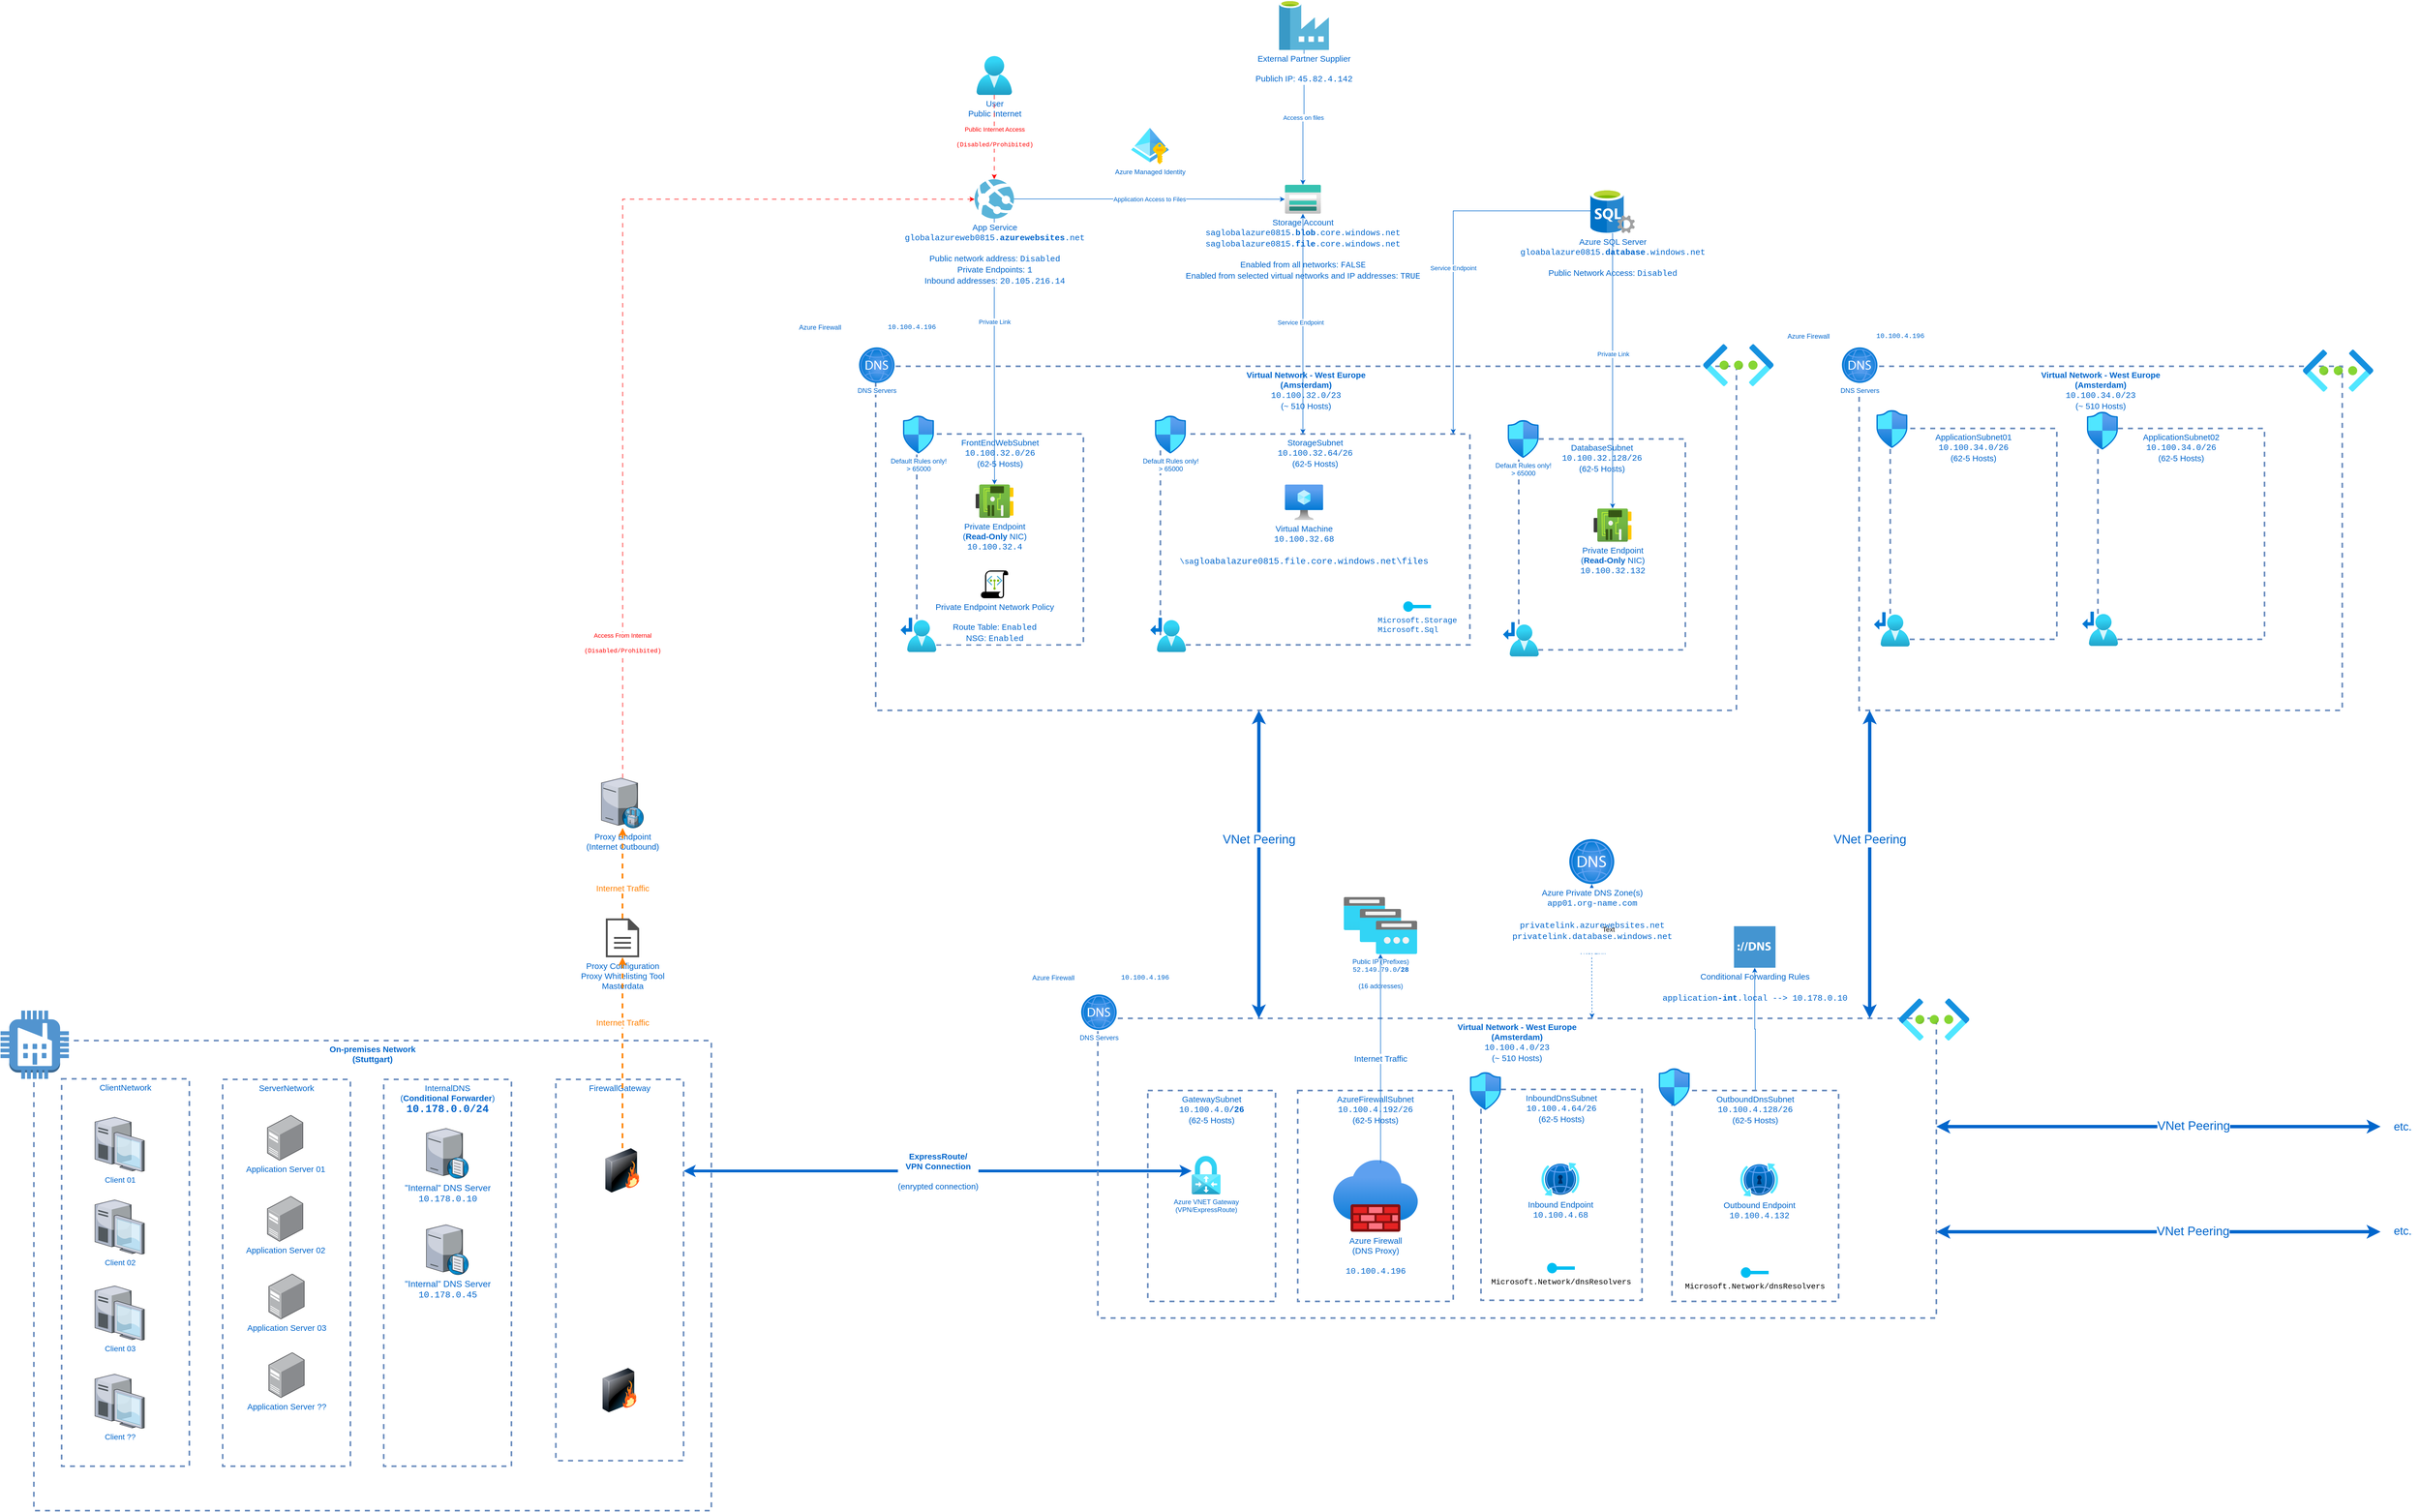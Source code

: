 <mxfile version="22.0.3" type="device">
  <diagram name="Page-1" id="vYZrSlfKsdK7O3PfNNsL">
    <mxGraphModel dx="5119" dy="4763" grid="1" gridSize="10" guides="1" tooltips="1" connect="1" arrows="1" fold="1" page="1" pageScale="1" pageWidth="850" pageHeight="1100" math="0" shadow="0">
      <root>
        <mxCell id="0" />
        <mxCell id="1" parent="0" />
        <mxCell id="aPMZBQJ-0iwr1qQon3nV-31" value="&lt;b&gt;ExpressRoute/&lt;br style=&quot;font-size: 15px;&quot;&gt;VPN Connection&lt;/b&gt;&lt;br&gt;&lt;br&gt;(enrypted connection)" style="edgeStyle=orthogonalEdgeStyle;rounded=0;orthogonalLoop=1;jettySize=auto;html=1;endArrow=classic;endFill=1;startArrow=classic;startFill=1;strokeWidth=5;strokeColor=#0066CC;fontColor=#0066CC;fontSize=15;" parent="1" source="aPMZBQJ-0iwr1qQon3nV-16" target="aPMZBQJ-0iwr1qQon3nV-20" edge="1">
          <mxGeometry relative="1" as="geometry">
            <mxPoint x="-240" y="-285" as="sourcePoint" />
            <Array as="points">
              <mxPoint x="-550" y="-230" />
              <mxPoint x="-550" y="-230" />
            </Array>
          </mxGeometry>
        </mxCell>
        <mxCell id="IfB86NTQbor-b6GLZsED-3" value="Virtual Network - West Europe&lt;br&gt;(Amsterdam)&lt;br&gt;&lt;font style=&quot;font-weight: normal;&quot; face=&quot;Courier New&quot;&gt;10.100.4.0/23&lt;br&gt;&lt;/font&gt;&lt;span style=&quot;font-weight: normal;&quot;&gt;(~ 510 Hosts)&lt;/span&gt;&lt;font style=&quot;font-weight: normal;&quot; face=&quot;Courier New&quot;&gt;&lt;br&gt;&lt;/font&gt;" style="rounded=0;whiteSpace=wrap;html=1;fillColor=none;strokeColor=#6c8ebf;strokeWidth=3;dashed=1;fontColor=#0066CC;horizontal=1;verticalAlign=top;fontStyle=1;fontSize=15;" parent="1" vertex="1">
          <mxGeometry x="-80" y="-505" width="1510" height="540" as="geometry" />
        </mxCell>
        <mxCell id="IfB86NTQbor-b6GLZsED-21" value="" style="image;aspect=fixed;html=1;points=[];align=center;fontSize=12;image=img/lib/azure2/networking/Virtual_Networks.svg;" parent="1" vertex="1">
          <mxGeometry x="1362.5" y="-540.82" width="127" height="75.82" as="geometry" />
        </mxCell>
        <mxCell id="aPMZBQJ-0iwr1qQon3nV-17" value="&lt;span style=&quot;font-weight: normal;&quot;&gt;GatewaySubnet&lt;/span&gt;&lt;br&gt;&lt;font style=&quot;&quot; face=&quot;Courier New&quot;&gt;&lt;span style=&quot;font-weight: normal;&quot;&gt;10.100.4.0&lt;/span&gt;/26&lt;/font&gt;&lt;font style=&quot;font-weight: normal;&quot; face=&quot;Courier New&quot;&gt;&lt;br&gt;&lt;/font&gt;&lt;span style=&quot;font-weight: normal;&quot;&gt;(62-5 Hosts)&lt;/span&gt;&lt;font style=&quot;font-weight: normal;&quot; face=&quot;Courier New&quot;&gt;&lt;br&gt;&lt;/font&gt;" style="rounded=0;whiteSpace=wrap;html=1;fillColor=none;strokeColor=#6c8ebf;strokeWidth=3;dashed=1;fontColor=#0066CC;horizontal=1;verticalAlign=top;fontStyle=1;fontSize=15;" parent="1" vertex="1">
          <mxGeometry x="10" y="-375" width="230" height="380" as="geometry" />
        </mxCell>
        <mxCell id="aPMZBQJ-0iwr1qQon3nV-19" value="On-premises Network&lt;br&gt;(Stuttgart)&lt;br&gt;&lt;span style=&quot;font-weight: normal;&quot;&gt;&lt;br&gt;&lt;/span&gt;" style="rounded=0;whiteSpace=wrap;html=1;fillColor=none;strokeColor=#6c8ebf;strokeWidth=3;dashed=1;fontColor=#0066CC;horizontal=1;verticalAlign=top;fontStyle=1;fontSize=15;" parent="1" vertex="1">
          <mxGeometry x="-1996" y="-465" width="1220" height="847" as="geometry" />
        </mxCell>
        <mxCell id="aPMZBQJ-0iwr1qQon3nV-20" value="&lt;span style=&quot;font-weight: normal;&quot;&gt;FirewallGateway&lt;/span&gt;&lt;br&gt;&lt;font style=&quot;font-weight: normal;&quot; face=&quot;Courier New&quot;&gt;&lt;br&gt;&lt;/font&gt;" style="rounded=0;whiteSpace=wrap;html=1;fillColor=none;strokeColor=#6c8ebf;strokeWidth=3;dashed=1;fontColor=#0066CC;horizontal=1;verticalAlign=top;fontStyle=1;fontSize=15;" parent="1" vertex="1">
          <mxGeometry x="-1056" y="-395" width="230" height="687" as="geometry" />
        </mxCell>
        <mxCell id="aPMZBQJ-0iwr1qQon3nV-21" value="" style="image;html=1;image=img/lib/clip_art/networking/Firewall_128x128.png" parent="1" vertex="1">
          <mxGeometry x="-976" y="-271" width="80" height="80" as="geometry" />
        </mxCell>
        <mxCell id="aPMZBQJ-0iwr1qQon3nV-23" value="" style="image;html=1;image=img/lib/clip_art/networking/Firewall_128x128.png" parent="1" vertex="1">
          <mxGeometry x="-981" y="125" width="80" height="80" as="geometry" />
        </mxCell>
        <mxCell id="ovZ96UkS6CM6Gq0HXVhU-47" value="Access From Internal&lt;br&gt;&lt;br&gt;&lt;font face=&quot;Courier New&quot;&gt;(Disabled/Prohibited)&lt;/font&gt;" style="edgeStyle=orthogonalEdgeStyle;rounded=0;orthogonalLoop=1;jettySize=auto;html=1;fontColor=#FF0000;strokeColor=#FF0000;dashed=1;dashPattern=8 8;" parent="1" source="aPMZBQJ-0iwr1qQon3nV-24" target="ovZ96UkS6CM6Gq0HXVhU-1" edge="1">
          <mxGeometry x="-0.71" relative="1" as="geometry">
            <Array as="points">
              <mxPoint x="-936" y="-1981" />
            </Array>
            <mxPoint as="offset" />
          </mxGeometry>
        </mxCell>
        <mxCell id="aPMZBQJ-0iwr1qQon3nV-24" value="Proxy Endpoint&lt;br style=&quot;font-size: 15px;&quot;&gt;(Internet Outbound)" style="verticalLabelPosition=bottom;sketch=0;aspect=fixed;html=1;verticalAlign=top;strokeColor=none;align=center;outlineConnect=0;shape=mxgraph.citrix.proxy_server;fontSize=15;fontColor=#0066CC;" parent="1" vertex="1">
          <mxGeometry x="-974" y="-938" width="76.5" height="90" as="geometry" />
        </mxCell>
        <mxCell id="aPMZBQJ-0iwr1qQon3nV-16" value="Azure VNET Gateway&lt;br&gt;(VPN/ExpressRoute)" style="image;aspect=fixed;html=1;points=[];align=center;fontSize=12;image=img/lib/azure2/networking/Virtual_Network_Gateways.svg;fontColor=#0066CC;" parent="1" vertex="1">
          <mxGeometry x="89" y="-257" width="52" height="69" as="geometry" />
        </mxCell>
        <mxCell id="aPMZBQJ-0iwr1qQon3nV-33" value="&lt;span style=&quot;font-weight: normal;&quot;&gt;InboundDnsSubnet&lt;/span&gt;&lt;br&gt;&lt;span style=&quot;font-weight: normal;&quot;&gt;&lt;font face=&quot;Courier New&quot;&gt;10.100.4.64/26&lt;/font&gt;&lt;/span&gt;&lt;font style=&quot;font-weight: normal;&quot; face=&quot;Courier New&quot;&gt;&lt;br&gt;&lt;/font&gt;&lt;span style=&quot;font-weight: normal;&quot;&gt;(62-5 Hosts)&lt;/span&gt;&lt;font style=&quot;font-weight: normal;&quot; face=&quot;Courier New&quot;&gt;&lt;br&gt;&lt;/font&gt;" style="rounded=0;whiteSpace=wrap;html=1;fillColor=none;strokeColor=#6c8ebf;strokeWidth=3;dashed=1;fontColor=#0066CC;horizontal=1;verticalAlign=top;fontStyle=1;fontSize=15;" parent="1" vertex="1">
          <mxGeometry x="610" y="-377" width="290" height="380" as="geometry" />
        </mxCell>
        <mxCell id="aPMZBQJ-0iwr1qQon3nV-65" style="edgeStyle=orthogonalEdgeStyle;rounded=0;orthogonalLoop=1;jettySize=auto;html=1;fontFamily=Helvetica;fontSize=15;fontColor=#0066CC;strokeColor=#0066CC;" parent="1" source="aPMZBQJ-0iwr1qQon3nV-66" target="aPMZBQJ-0iwr1qQon3nV-37" edge="1">
          <mxGeometry relative="1" as="geometry" />
        </mxCell>
        <mxCell id="aPMZBQJ-0iwr1qQon3nV-34" value="&lt;span style=&quot;font-weight: normal;&quot;&gt;AzureFirewallSubnet&lt;br&gt;&lt;font face=&quot;Courier New&quot;&gt;10.100.4.192/26&lt;/font&gt;&lt;/span&gt;&lt;font style=&quot;font-weight: normal;&quot; face=&quot;Courier New&quot;&gt;&lt;br&gt;&lt;/font&gt;&lt;span style=&quot;font-weight: normal;&quot;&gt;(62-5 Hosts)&lt;/span&gt;&lt;font style=&quot;font-weight: normal;&quot; face=&quot;Courier New&quot;&gt;&lt;br&gt;&lt;/font&gt;" style="rounded=0;whiteSpace=wrap;html=1;fillColor=none;strokeColor=#6c8ebf;strokeWidth=3;dashed=1;fontColor=#0066CC;horizontal=1;verticalAlign=top;fontStyle=1;fontSize=15;" parent="1" vertex="1">
          <mxGeometry x="280" y="-375" width="280" height="380" as="geometry" />
        </mxCell>
        <mxCell id="aPMZBQJ-0iwr1qQon3nV-37" value="Conditional Forwarding Rules&lt;br style=&quot;font-size: 15px;&quot;&gt;&lt;font face=&quot;Courier New&quot;&gt;&lt;br style=&quot;font-size: 15px;&quot;&gt;application&lt;b&gt;-int&lt;/b&gt;.local --&amp;gt; 10.178.0.10&lt;br style=&quot;font-size: 15px;&quot;&gt;&lt;br&gt;&lt;/font&gt;" style="shadow=0;dashed=0;html=1;strokeColor=none;fillColor=#4495D1;labelPosition=center;verticalLabelPosition=bottom;verticalAlign=top;align=center;outlineConnect=0;shape=mxgraph.veeam.dns;fontSize=15;fontColor=#0066CC;" parent="1" vertex="1">
          <mxGeometry x="1065.6" y="-671" width="74.8" height="74.8" as="geometry" />
        </mxCell>
        <mxCell id="aPMZBQJ-0iwr1qQon3nV-41" value="&lt;span style=&quot;font-weight: normal;&quot;&gt;InternalDNS&lt;br&gt;(&lt;/span&gt;Conditional Forwarder&lt;span style=&quot;font-weight: normal;&quot;&gt;)&lt;/span&gt;&lt;br&gt;&lt;font style=&quot;font-size: 19px;&quot; face=&quot;Courier New&quot;&gt;10.178.0.0/24&lt;/font&gt;&lt;br&gt;&lt;font style=&quot;font-weight: normal;&quot; face=&quot;Courier New&quot;&gt;&lt;br&gt;&lt;/font&gt;" style="rounded=0;whiteSpace=wrap;html=1;fillColor=none;strokeColor=#6c8ebf;strokeWidth=3;dashed=1;fontColor=#0066CC;horizontal=1;verticalAlign=top;fontStyle=1;fontSize=15;" parent="1" vertex="1">
          <mxGeometry x="-1366" y="-395" width="230" height="697" as="geometry" />
        </mxCell>
        <mxCell id="aPMZBQJ-0iwr1qQon3nV-39" value="&quot;Internal&quot; DNS Server&lt;br style=&quot;font-size: 16px;&quot;&gt;&lt;font face=&quot;Courier New&quot; style=&quot;font-size: 16px;&quot;&gt;10.178.0.10&lt;/font&gt;" style="verticalLabelPosition=bottom;sketch=0;aspect=fixed;html=1;verticalAlign=top;strokeColor=none;align=center;outlineConnect=0;shape=mxgraph.citrix.dns_server;fontColor=#0066CC;fontSize=16;" parent="1" vertex="1">
          <mxGeometry x="-1289.25" y="-309" width="76.5" height="92.5" as="geometry" />
        </mxCell>
        <mxCell id="aPMZBQJ-0iwr1qQon3nV-40" value="&quot;Internal&quot; DNS Server&lt;br style=&quot;font-size: 16px;&quot;&gt;&lt;font face=&quot;Courier New&quot; style=&quot;font-size: 16px;&quot;&gt;10.178.0.45&lt;/font&gt;" style="verticalLabelPosition=bottom;sketch=0;aspect=fixed;html=1;verticalAlign=top;strokeColor=none;align=center;outlineConnect=0;shape=mxgraph.citrix.dns_server;fontColor=#0066CC;fontSize=16;" parent="1" vertex="1">
          <mxGeometry x="-1289.25" y="-135.5" width="76.5" height="92.5" as="geometry" />
        </mxCell>
        <mxCell id="aPMZBQJ-0iwr1qQon3nV-47" value="&lt;span style=&quot;font-weight: normal;&quot;&gt;ServerNetwork&lt;/span&gt;&lt;br&gt;&lt;font style=&quot;font-weight: normal;&quot; face=&quot;Courier New&quot;&gt;&lt;br&gt;&lt;/font&gt;" style="rounded=0;whiteSpace=wrap;html=1;fillColor=none;strokeColor=#6c8ebf;strokeWidth=3;dashed=1;fontColor=#0066CC;horizontal=1;verticalAlign=top;fontStyle=1;fontSize=15;" parent="1" vertex="1">
          <mxGeometry x="-1656" y="-395" width="230" height="697" as="geometry" />
        </mxCell>
        <mxCell id="aPMZBQJ-0iwr1qQon3nV-48" value="Application Server 01" style="image;points=[];aspect=fixed;html=1;align=center;shadow=0;dashed=0;image=img/lib/allied_telesis/computer_and_terminals/Server_Desktop.svg;fontColor=#0066CC;fontSize=15;" parent="1" vertex="1">
          <mxGeometry x="-1576" y="-331" width="65" height="82.39" as="geometry" />
        </mxCell>
        <mxCell id="aPMZBQJ-0iwr1qQon3nV-50" value="Application Server 02" style="image;points=[];aspect=fixed;html=1;align=center;shadow=0;dashed=0;image=img/lib/allied_telesis/computer_and_terminals/Server_Desktop.svg;fontColor=#0066CC;fontSize=15;" parent="1" vertex="1">
          <mxGeometry x="-1576" y="-185" width="65" height="82.39" as="geometry" />
        </mxCell>
        <mxCell id="aPMZBQJ-0iwr1qQon3nV-51" value="Application Server 03" style="image;points=[];aspect=fixed;html=1;align=center;shadow=0;dashed=0;image=img/lib/allied_telesis/computer_and_terminals/Server_Desktop.svg;fontColor=#0066CC;fontSize=15;" parent="1" vertex="1">
          <mxGeometry x="-1573.5" y="-45" width="65" height="82.39" as="geometry" />
        </mxCell>
        <mxCell id="aPMZBQJ-0iwr1qQon3nV-52" value="Application Server ??" style="image;points=[];aspect=fixed;html=1;align=center;shadow=0;dashed=0;image=img/lib/allied_telesis/computer_and_terminals/Server_Desktop.svg;fontColor=#0066CC;fontSize=15;" parent="1" vertex="1">
          <mxGeometry x="-1573.5" y="96.61" width="65" height="82.39" as="geometry" />
        </mxCell>
        <mxCell id="aPMZBQJ-0iwr1qQon3nV-55" value="Proxy Configuration&lt;br&gt;Proxy Whitelisting Tool&lt;br&gt;Masterdata" style="sketch=0;pointerEvents=1;shadow=0;dashed=0;html=1;strokeColor=none;fillColor=#505050;labelPosition=center;verticalLabelPosition=bottom;verticalAlign=top;outlineConnect=0;align=center;shape=mxgraph.office.concepts.document;labelBackgroundColor=default;fontFamily=Helvetica;fontSize=15;fontColor=#0066CC;" parent="1" vertex="1">
          <mxGeometry x="-966" y="-685" width="60" height="70" as="geometry" />
        </mxCell>
        <mxCell id="aPMZBQJ-0iwr1qQon3nV-54" value="Internet Traffic" style="edgeStyle=orthogonalEdgeStyle;rounded=0;orthogonalLoop=1;jettySize=auto;html=1;fontFamily=Helvetica;fontSize=15;fontColor=#FF8000;strokeColor=#FF8000;strokeWidth=3;dashed=1;" parent="1" source="aPMZBQJ-0iwr1qQon3nV-21" target="aPMZBQJ-0iwr1qQon3nV-55" edge="1">
          <mxGeometry x="0.321" relative="1" as="geometry">
            <mxPoint x="-273" y="-145" as="sourcePoint" />
            <mxPoint x="-926" y="-181" as="targetPoint" />
            <mxPoint as="offset" />
          </mxGeometry>
        </mxCell>
        <mxCell id="aPMZBQJ-0iwr1qQon3nV-56" value="Internet Traffic" style="edgeStyle=orthogonalEdgeStyle;rounded=0;orthogonalLoop=1;jettySize=auto;html=1;fontFamily=Helvetica;fontSize=15;fontColor=#FF8000;strokeColor=#FF8000;strokeWidth=3;dashed=1;" parent="1" source="aPMZBQJ-0iwr1qQon3nV-55" target="aPMZBQJ-0iwr1qQon3nV-24" edge="1">
          <mxGeometry x="-0.328" relative="1" as="geometry">
            <mxPoint x="-926" y="-363" as="sourcePoint" />
            <mxPoint x="-926" y="-707" as="targetPoint" />
            <mxPoint as="offset" />
          </mxGeometry>
        </mxCell>
        <mxCell id="aPMZBQJ-0iwr1qQon3nV-38" value="Inbound Endpoint&lt;br style=&quot;font-size: 15px;&quot;&gt;&lt;font face=&quot;Courier New&quot;&gt;10.100.4.68&lt;/font&gt;" style="image;aspect=fixed;html=1;points=[];align=center;fontSize=15;image=img/lib/azure2/networking/DNS_Private_Resolver.svg;fontColor=#0066CC;" parent="1" vertex="1">
          <mxGeometry x="719" y="-245" width="68" height="60" as="geometry" />
        </mxCell>
        <mxCell id="aPMZBQJ-0iwr1qQon3nV-60" value="" style="image;aspect=fixed;html=1;points=[];align=center;fontSize=12;image=img/lib/azure2/networking/Network_Security_Groups.svg;shadow=0;dashed=0;labelBackgroundColor=default;strokeColor=default;verticalAlign=top;fontFamily=Helvetica;fontColor=#0066CC;fillColor=default;" parent="1" vertex="1">
          <mxGeometry x="590" y="-408" width="56.0" height="68" as="geometry" />
        </mxCell>
        <mxCell id="aPMZBQJ-0iwr1qQon3nV-66" value="&lt;span style=&quot;font-weight: normal;&quot;&gt;OutboundDnsSubnet&lt;/span&gt;&lt;br&gt;&lt;span style=&quot;font-weight: normal;&quot;&gt;&lt;font face=&quot;Courier New&quot;&gt;10.100.4.128/26&lt;/font&gt;&lt;/span&gt;&lt;font style=&quot;font-weight: normal;&quot; face=&quot;Courier New&quot;&gt;&lt;br&gt;&lt;/font&gt;&lt;span style=&quot;font-weight: normal;&quot;&gt;(62-5 Hosts)&lt;/span&gt;&lt;font style=&quot;font-weight: normal;&quot; face=&quot;Courier New&quot;&gt;&lt;br&gt;&lt;/font&gt;" style="rounded=0;whiteSpace=wrap;html=1;fillColor=none;strokeColor=#6c8ebf;strokeWidth=3;dashed=1;fontColor=#0066CC;horizontal=1;verticalAlign=top;fontStyle=1;fontSize=15;" parent="1" vertex="1">
          <mxGeometry x="954" y="-375" width="300" height="380" as="geometry" />
        </mxCell>
        <mxCell id="aPMZBQJ-0iwr1qQon3nV-72" style="edgeStyle=orthogonalEdgeStyle;rounded=0;orthogonalLoop=1;jettySize=auto;html=1;fontFamily=Helvetica;fontSize=15;fontColor=#0066CC;" parent="1" edge="1">
          <mxGeometry relative="1" as="geometry">
            <mxPoint x="1124.5" y="-189" as="targetPoint" />
          </mxGeometry>
        </mxCell>
        <mxCell id="aPMZBQJ-0iwr1qQon3nV-70" style="edgeStyle=orthogonalEdgeStyle;rounded=0;orthogonalLoop=1;jettySize=auto;html=1;fontFamily=Helvetica;fontSize=15;fontColor=#0066CC;" parent="1" edge="1">
          <mxGeometry relative="1" as="geometry">
            <mxPoint x="1124.0" y="-294" as="targetPoint" />
          </mxGeometry>
        </mxCell>
        <mxCell id="aPMZBQJ-0iwr1qQon3nV-59" value="&lt;font style=&quot;font-size: 14px;&quot; face=&quot;Courier New&quot;&gt;Microsoft.Network/dnsResolvers&lt;/font&gt;" style="verticalLabelPosition=bottom;html=1;verticalAlign=top;align=center;strokeColor=none;fillColor=#00BEF2;shape=mxgraph.azure.service_endpoint;" parent="1" vertex="1">
          <mxGeometry x="729" y="-65" width="50" height="20" as="geometry" />
        </mxCell>
        <mxCell id="aPMZBQJ-0iwr1qQon3nV-36" value="Outbound Endpoint&lt;br style=&quot;font-size: 15px;&quot;&gt;&lt;font face=&quot;Courier New&quot;&gt;10.100.4.132&lt;/font&gt;" style="image;aspect=fixed;html=1;points=[];align=center;fontSize=15;image=img/lib/azure2/networking/DNS_Private_Resolver.svg;fontColor=#0066CC;" parent="1" vertex="1">
          <mxGeometry x="1077" y="-244" width="68" height="60" as="geometry" />
        </mxCell>
        <mxCell id="aPMZBQJ-0iwr1qQon3nV-61" value="" style="image;aspect=fixed;html=1;points=[];align=center;fontSize=12;image=img/lib/azure2/networking/Network_Security_Groups.svg;shadow=0;dashed=0;labelBackgroundColor=default;strokeColor=default;verticalAlign=top;fontFamily=Helvetica;fontColor=#0066CC;fillColor=default;" parent="1" vertex="1">
          <mxGeometry x="930" y="-415" width="56.0" height="68" as="geometry" />
        </mxCell>
        <mxCell id="aPMZBQJ-0iwr1qQon3nV-82" value="&lt;font style=&quot;font-size: 14px;&quot; face=&quot;Courier New&quot;&gt;Microsoft.Network/dnsResolvers&lt;/font&gt;" style="verticalLabelPosition=bottom;html=1;verticalAlign=top;align=center;strokeColor=none;fillColor=#00BEF2;shape=mxgraph.azure.service_endpoint;" parent="1" vertex="1">
          <mxGeometry x="1078" y="-57" width="50" height="20" as="geometry" />
        </mxCell>
        <mxCell id="_OQWp03-G7srYzoTkYAZ-2" value="VNet Link" style="edgeStyle=orthogonalEdgeStyle;rounded=0;orthogonalLoop=1;jettySize=auto;html=1;fontColor=#0066CC;strokeColor=#0066CC;dashed=1;startArrow=classic;startFill=1;" parent="1" source="_OQWp03-G7srYzoTkYAZ-1" target="IfB86NTQbor-b6GLZsED-3" edge="1">
          <mxGeometry relative="1" as="geometry">
            <Array as="points">
              <mxPoint x="810" y="-568" />
              <mxPoint x="810" y="-568" />
            </Array>
          </mxGeometry>
        </mxCell>
        <mxCell id="_OQWp03-G7srYzoTkYAZ-1" value="Azure Private DNS Zone(s)&lt;br style=&quot;font-size: 15px;&quot;&gt;&lt;font face=&quot;Courier New&quot; style=&quot;font-size: 15px;&quot;&gt;app01.org-name.com&lt;br&gt;&lt;br&gt;privatelink.azurewebsites.net&lt;br&gt;&lt;/font&gt;&lt;font face=&quot;Courier New&quot;&gt;privatelink.database.windows.net&lt;/font&gt;&lt;br style=&quot;border-color: var(--border-color); font-family: &amp;quot;Courier New&amp;quot;;&quot;&gt;&lt;font face=&quot;Courier New&quot; style=&quot;font-size: 15px;&quot;&gt;&lt;br&gt;&lt;/font&gt;" style="image;aspect=fixed;html=1;points=[];align=center;fontSize=15;image=img/lib/azure2/networking/DNS_Zones.svg;fontColor=#0066CC;" parent="1" vertex="1">
          <mxGeometry x="769" y="-828" width="81" height="81" as="geometry" />
        </mxCell>
        <mxCell id="zLO4op-jQxmlv0VCnfA6-1" value="Virtual Network - West Europe&lt;br&gt;(Amsterdam)&lt;br&gt;&lt;font style=&quot;font-weight: normal;&quot; face=&quot;Courier New&quot;&gt;10.100.34.0/23&lt;br&gt;&lt;/font&gt;&lt;span style=&quot;font-weight: normal;&quot;&gt;(~ 510 Hosts)&lt;/span&gt;&lt;font style=&quot;font-weight: normal;&quot; face=&quot;Courier New&quot;&gt;&lt;br&gt;&lt;/font&gt;" style="rounded=0;whiteSpace=wrap;html=1;fillColor=none;strokeColor=#6c8ebf;strokeWidth=3;dashed=1;fontColor=#0066CC;horizontal=1;verticalAlign=top;fontStyle=1;fontSize=15;" parent="1" vertex="1">
          <mxGeometry x="1291" y="-1680" width="870" height="620" as="geometry" />
        </mxCell>
        <mxCell id="zLO4op-jQxmlv0VCnfA6-21" value="&lt;span style=&quot;font-weight: normal;&quot;&gt;ApplicationSubnet01&lt;/span&gt;&lt;br&gt;&lt;span style=&quot;font-weight: normal;&quot;&gt;&lt;font face=&quot;Courier New&quot;&gt;10.100.34.0/26&lt;/font&gt;&lt;/span&gt;&lt;font style=&quot;font-weight: normal;&quot; face=&quot;Courier New&quot;&gt;&lt;br&gt;&lt;/font&gt;&lt;span style=&quot;font-weight: normal;&quot;&gt;(62-5 Hosts)&lt;/span&gt;&lt;font style=&quot;font-weight: normal;&quot; face=&quot;Courier New&quot;&gt;&lt;br&gt;&lt;/font&gt;" style="rounded=0;whiteSpace=wrap;html=1;fillColor=none;strokeColor=#6c8ebf;strokeWidth=3;dashed=1;fontColor=#0066CC;horizontal=1;verticalAlign=top;fontStyle=1;fontSize=15;" parent="1" vertex="1">
          <mxGeometry x="1347" y="-1568" width="300" height="380" as="geometry" />
        </mxCell>
        <mxCell id="zLO4op-jQxmlv0VCnfA6-22" value="" style="image;aspect=fixed;html=1;points=[];align=center;fontSize=12;image=img/lib/azure2/networking/Network_Security_Groups.svg;shadow=0;dashed=0;labelBackgroundColor=default;strokeColor=default;verticalAlign=top;fontFamily=Helvetica;fontColor=#0066CC;fillColor=default;" parent="1" vertex="1">
          <mxGeometry x="1322" y="-1601" width="56.0" height="68" as="geometry" />
        </mxCell>
        <mxCell id="zLO4op-jQxmlv0VCnfA6-28" value="&lt;span style=&quot;font-weight: normal;&quot;&gt;ApplicationSubnet02&lt;/span&gt;&lt;br&gt;&lt;span style=&quot;font-weight: normal;&quot;&gt;&lt;font face=&quot;Courier New&quot;&gt;10.100.34.0/26&lt;/font&gt;&lt;/span&gt;&lt;font style=&quot;font-weight: normal;&quot; face=&quot;Courier New&quot;&gt;&lt;br&gt;&lt;/font&gt;&lt;span style=&quot;font-weight: normal;&quot;&gt;(62-5 Hosts)&lt;/span&gt;&lt;font style=&quot;font-weight: normal;&quot; face=&quot;Courier New&quot;&gt;&lt;br&gt;&lt;/font&gt;" style="rounded=0;whiteSpace=wrap;html=1;fillColor=none;strokeColor=#6c8ebf;strokeWidth=3;dashed=1;fontColor=#0066CC;horizontal=1;verticalAlign=top;fontStyle=1;fontSize=15;" parent="1" vertex="1">
          <mxGeometry x="1721" y="-1568" width="300" height="380" as="geometry" />
        </mxCell>
        <mxCell id="zLO4op-jQxmlv0VCnfA6-37" value="" style="image;aspect=fixed;html=1;points=[];align=center;fontSize=12;image=img/lib/azure2/networking/Network_Security_Groups.svg;shadow=0;dashed=0;labelBackgroundColor=default;strokeColor=default;verticalAlign=top;fontFamily=Helvetica;fontColor=#0066CC;fillColor=default;" parent="1" vertex="1">
          <mxGeometry x="1701" y="-1598" width="56.0" height="68" as="geometry" />
        </mxCell>
        <mxCell id="zLO4op-jQxmlv0VCnfA6-38" value="" style="image;aspect=fixed;html=1;points=[];align=center;fontSize=12;image=img/lib/azure2/networking/Route_Tables.svg;shadow=0;dashed=0;labelBackgroundColor=default;strokeColor=default;verticalAlign=top;fontFamily=Helvetica;fontColor=#0066CC;fillColor=default;" parent="1" vertex="1">
          <mxGeometry x="1318" y="-1237" width="64" height="62" as="geometry" />
        </mxCell>
        <mxCell id="zLO4op-jQxmlv0VCnfA6-39" value="" style="image;aspect=fixed;html=1;points=[];align=center;fontSize=12;image=img/lib/azure2/networking/Route_Tables.svg;shadow=0;dashed=0;labelBackgroundColor=default;strokeColor=default;verticalAlign=top;fontFamily=Helvetica;fontColor=#0066CC;fillColor=default;" parent="1" vertex="1">
          <mxGeometry x="1693" y="-1238" width="64" height="62" as="geometry" />
        </mxCell>
        <mxCell id="zLO4op-jQxmlv0VCnfA6-42" value="Azure Firewall&lt;br&gt;(DNS Proxy)&lt;br&gt;&lt;br&gt;&lt;font face=&quot;Courier New&quot;&gt;10.100.4.196&lt;/font&gt;" style="image;aspect=fixed;html=1;points=[];align=center;fontSize=15;image=img/lib/azure2/networking/Firewalls.svg;fontColor=#0066CC;" parent="1" vertex="1">
          <mxGeometry x="343.67" y="-249.5" width="152.65" height="129" as="geometry" />
        </mxCell>
        <mxCell id="zLO4op-jQxmlv0VCnfA6-44" value="VNet Peering" style="edgeStyle=orthogonalEdgeStyle;rounded=0;orthogonalLoop=1;jettySize=auto;html=1;fontFamily=Helvetica;fontSize=22;fontColor=#0066CC;strokeColor=#0066CC;startArrow=classic;startFill=1;strokeWidth=6;" parent="1" source="IfB86NTQbor-b6GLZsED-3" target="zLO4op-jQxmlv0VCnfA6-1" edge="1">
          <mxGeometry x="0.156" relative="1" as="geometry">
            <mxPoint y="-1" as="offset" />
            <mxPoint x="1475" y="-510" as="sourcePoint" />
            <mxPoint x="1475" y="-747" as="targetPoint" />
            <Array as="points">
              <mxPoint x="1310" y="-710" />
              <mxPoint x="1310" y="-710" />
            </Array>
          </mxGeometry>
        </mxCell>
        <mxCell id="zLO4op-jQxmlv0VCnfA6-45" value="Public IP (Prefixes)&lt;br&gt;&lt;font face=&quot;Courier New&quot;&gt;52.149.79.0&lt;b&gt;/28&lt;/b&gt;&lt;/font&gt;&lt;br&gt;&lt;br&gt;(16 addresses)" style="image;aspect=fixed;html=1;points=[];align=center;fontSize=12;image=img/lib/azure2/networking/Public_IP_Prefixes.svg;fontColor=#0066CC;" parent="1" vertex="1">
          <mxGeometry x="363" y="-723.67" width="132" height="102.67" as="geometry" />
        </mxCell>
        <mxCell id="zLO4op-jQxmlv0VCnfA6-46" value="Internet Traffic" style="edgeStyle=orthogonalEdgeStyle;rounded=0;orthogonalLoop=1;jettySize=auto;html=1;fontFamily=Helvetica;fontSize=15;fontColor=#0066CC;strokeColor=#0066CC;exitX=0.56;exitY=0.042;exitDx=0;exitDy=0;exitPerimeter=0;" parent="1" source="zLO4op-jQxmlv0VCnfA6-42" target="zLO4op-jQxmlv0VCnfA6-45" edge="1">
          <mxGeometry relative="1" as="geometry">
            <mxPoint x="1114" y="-365" as="sourcePoint" />
            <mxPoint x="1113" y="-653" as="targetPoint" />
          </mxGeometry>
        </mxCell>
        <mxCell id="zLO4op-jQxmlv0VCnfA6-49" value="Virtual Network - West Europe&lt;br&gt;(Amsterdam)&lt;br&gt;&lt;font style=&quot;font-weight: normal;&quot; face=&quot;Courier New&quot;&gt;10.100.32.0/23&lt;br&gt;&lt;/font&gt;&lt;span style=&quot;font-weight: normal;&quot;&gt;(~ 510 Hosts)&lt;/span&gt;&lt;font style=&quot;font-weight: normal;&quot; face=&quot;Courier New&quot;&gt;&lt;br&gt;&lt;/font&gt;" style="rounded=0;whiteSpace=wrap;html=1;fillColor=none;strokeColor=#6c8ebf;strokeWidth=3;dashed=1;fontColor=#0066CC;horizontal=1;verticalAlign=top;fontStyle=1;fontSize=15;" parent="1" vertex="1">
          <mxGeometry x="-480" y="-1680" width="1550" height="620" as="geometry" />
        </mxCell>
        <mxCell id="zLO4op-jQxmlv0VCnfA6-50" value="VNet Peering" style="edgeStyle=orthogonalEdgeStyle;rounded=0;orthogonalLoop=1;jettySize=auto;html=1;fontFamily=Helvetica;fontSize=22;fontColor=#0066CC;strokeColor=#0066CC;startArrow=classic;startFill=1;strokeWidth=6;" parent="1" source="IfB86NTQbor-b6GLZsED-3" target="zLO4op-jQxmlv0VCnfA6-49" edge="1">
          <mxGeometry x="0.156" relative="1" as="geometry">
            <mxPoint y="-1" as="offset" />
            <mxPoint x="1323" y="-592" as="sourcePoint" />
            <mxPoint x="1323" y="-1133" as="targetPoint" />
            <Array as="points">
              <mxPoint x="210" y="-850" />
              <mxPoint x="210" y="-850" />
            </Array>
          </mxGeometry>
        </mxCell>
        <mxCell id="zLO4op-jQxmlv0VCnfA6-51" value="&lt;span style=&quot;font-weight: normal;&quot;&gt;FrontEndWebSubnet&lt;/span&gt;&lt;br&gt;&lt;span style=&quot;font-weight: normal;&quot;&gt;&lt;font face=&quot;Courier New&quot;&gt;10.100.32.0/26&lt;/font&gt;&lt;/span&gt;&lt;font style=&quot;font-weight: normal;&quot; face=&quot;Courier New&quot;&gt;&lt;br&gt;&lt;/font&gt;&lt;span style=&quot;font-weight: normal;&quot;&gt;(62-5 Hosts)&lt;/span&gt;&lt;font style=&quot;font-weight: normal;&quot; face=&quot;Courier New&quot;&gt;&lt;br&gt;&lt;/font&gt;" style="rounded=0;whiteSpace=wrap;html=1;fillColor=none;strokeColor=#6c8ebf;strokeWidth=3;dashed=1;fontColor=#0066CC;horizontal=1;verticalAlign=top;fontStyle=1;fontSize=15;" parent="1" vertex="1">
          <mxGeometry x="-406" y="-1558" width="300" height="380" as="geometry" />
        </mxCell>
        <mxCell id="zLO4op-jQxmlv0VCnfA6-52" value="Default Rules only!&lt;br&gt;&amp;gt; 65000" style="image;aspect=fixed;html=1;points=[];align=center;fontSize=12;image=img/lib/azure2/networking/Network_Security_Groups.svg;shadow=0;dashed=0;labelBackgroundColor=default;strokeColor=default;verticalAlign=top;fontFamily=Helvetica;fontColor=#0066CC;fillColor=default;" parent="1" vertex="1">
          <mxGeometry x="-431" y="-1591" width="56.0" height="68" as="geometry" />
        </mxCell>
        <mxCell id="zLO4op-jQxmlv0VCnfA6-58" value="&lt;span style=&quot;font-weight: normal;&quot;&gt;DatabaseSubnet&lt;/span&gt;&lt;br&gt;&lt;span style=&quot;font-weight: normal;&quot;&gt;&lt;font face=&quot;Courier New&quot;&gt;10.100.32.128/26&lt;/font&gt;&lt;/span&gt;&lt;font style=&quot;font-weight: normal;&quot; face=&quot;Courier New&quot;&gt;&lt;br&gt;&lt;/font&gt;&lt;span style=&quot;font-weight: normal;&quot;&gt;(62-5 Hosts)&lt;/span&gt;&lt;font style=&quot;font-weight: normal;&quot; face=&quot;Courier New&quot;&gt;&lt;br&gt;&lt;/font&gt;" style="rounded=0;whiteSpace=wrap;html=1;fillColor=none;strokeColor=#6c8ebf;strokeWidth=3;dashed=1;fontColor=#0066CC;horizontal=1;verticalAlign=top;fontStyle=1;fontSize=15;" parent="1" vertex="1">
          <mxGeometry x="678" y="-1549" width="300" height="380" as="geometry" />
        </mxCell>
        <mxCell id="zLO4op-jQxmlv0VCnfA6-64" value="Default Rules only!&lt;br style=&quot;border-color: var(--border-color);&quot;&gt;&amp;gt; 65000" style="image;aspect=fixed;html=1;points=[];align=center;fontSize=12;image=img/lib/azure2/networking/Network_Security_Groups.svg;shadow=0;dashed=0;labelBackgroundColor=default;strokeColor=default;verticalAlign=top;fontFamily=Helvetica;fontColor=#0066CC;fillColor=default;" parent="1" vertex="1">
          <mxGeometry x="658" y="-1583" width="56.0" height="68" as="geometry" />
        </mxCell>
        <mxCell id="zLO4op-jQxmlv0VCnfA6-65" value="" style="image;aspect=fixed;html=1;points=[];align=center;fontSize=12;image=img/lib/azure2/networking/Route_Tables.svg;shadow=0;dashed=0;labelBackgroundColor=default;strokeColor=default;verticalAlign=top;fontFamily=Helvetica;fontColor=#0066CC;fillColor=default;" parent="1" vertex="1">
          <mxGeometry x="-435" y="-1227" width="64" height="62" as="geometry" />
        </mxCell>
        <mxCell id="zLO4op-jQxmlv0VCnfA6-66" value="" style="image;aspect=fixed;html=1;points=[];align=center;fontSize=12;image=img/lib/azure2/networking/Route_Tables.svg;shadow=0;dashed=0;labelBackgroundColor=default;strokeColor=default;verticalAlign=top;fontFamily=Helvetica;fontColor=#0066CC;fillColor=default;" parent="1" vertex="1">
          <mxGeometry x="650" y="-1219" width="64" height="62" as="geometry" />
        </mxCell>
        <mxCell id="IfB86NTQbor-b6GLZsED-8" value="" style="shape=table;startSize=0;container=1;collapsible=0;childLayout=tableLayout;align=right;strokeColor=none;fontColor=#7EA6E0;" parent="1" vertex="1">
          <mxGeometry x="-200" y="-598" width="270" height="40" as="geometry" />
        </mxCell>
        <mxCell id="IfB86NTQbor-b6GLZsED-9" value="" style="shape=tableRow;horizontal=0;startSize=0;swimlaneHead=0;swimlaneBody=0;strokeColor=inherit;top=0;left=0;bottom=0;right=0;collapsible=0;dropTarget=0;fillColor=none;points=[[0,0.5],[1,0.5]];portConstraint=eastwest;" parent="IfB86NTQbor-b6GLZsED-8" vertex="1">
          <mxGeometry width="270" height="40" as="geometry" />
        </mxCell>
        <mxCell id="IfB86NTQbor-b6GLZsED-10" value="Azure Firewall" style="shape=partialRectangle;html=1;whiteSpace=wrap;connectable=0;strokeColor=inherit;overflow=hidden;fillColor=none;top=0;left=0;bottom=0;right=0;pointerEvents=1;align=left;fontColor=#0066CC;" parent="IfB86NTQbor-b6GLZsED-9" vertex="1">
          <mxGeometry width="160" height="40" as="geometry">
            <mxRectangle width="160" height="40" as="alternateBounds" />
          </mxGeometry>
        </mxCell>
        <mxCell id="IfB86NTQbor-b6GLZsED-11" value="10.100.4.196" style="shape=partialRectangle;html=1;whiteSpace=wrap;connectable=0;strokeColor=inherit;overflow=hidden;fillColor=none;top=0;left=0;bottom=0;right=0;pointerEvents=1;fontFamily=Courier New;align=left;fontColor=#0066CC;" parent="IfB86NTQbor-b6GLZsED-9" vertex="1">
          <mxGeometry x="160" width="110" height="40" as="geometry">
            <mxRectangle width="110" height="40" as="alternateBounds" />
          </mxGeometry>
        </mxCell>
        <mxCell id="IfB86NTQbor-b6GLZsED-20" value="DNS Servers" style="image;aspect=fixed;html=1;points=[];align=center;fontSize=12;image=img/lib/azure2/networking/DNS_Zones.svg;fontColor=#0066CC;" parent="1" vertex="1">
          <mxGeometry x="-110" y="-548" width="64" height="64" as="geometry" />
        </mxCell>
        <mxCell id="ovZ96UkS6CM6Gq0HXVhU-4" value="Private Link" style="edgeStyle=orthogonalEdgeStyle;rounded=0;orthogonalLoop=1;jettySize=auto;html=1;strokeColor=#0066CC;fontColor=#0066CC;" parent="1" source="ovZ96UkS6CM6Gq0HXVhU-1" target="ovZ96UkS6CM6Gq0HXVhU-2" edge="1">
          <mxGeometry x="-0.226" relative="1" as="geometry">
            <mxPoint as="offset" />
          </mxGeometry>
        </mxCell>
        <mxCell id="GMeplcOfAIT40Uo6xsGa-20" value="Application Access to Files" style="edgeStyle=orthogonalEdgeStyle;rounded=0;orthogonalLoop=1;jettySize=auto;html=1;fontColor=#0066CC;strokeColor=#0066CC;" edge="1" parent="1" source="ovZ96UkS6CM6Gq0HXVhU-1" target="ovZ96UkS6CM6Gq0HXVhU-24">
          <mxGeometry relative="1" as="geometry">
            <mxPoint x="90" y="-2080" as="targetPoint" />
          </mxGeometry>
        </mxCell>
        <mxCell id="ovZ96UkS6CM6Gq0HXVhU-1" value="App Service&lt;br style=&quot;font-size: 15px;&quot;&gt;&lt;font face=&quot;Courier New&quot; style=&quot;font-size: 15px;&quot;&gt;globalazureweb0815.&lt;b&gt;azurewebsites&lt;/b&gt;.net&lt;br style=&quot;font-size: 15px;&quot;&gt;&lt;/font&gt;&lt;br style=&quot;font-size: 15px;&quot;&gt;Public network address: &lt;font face=&quot;Courier New&quot; style=&quot;font-size: 15px;&quot;&gt;Disabled&lt;/font&gt;&lt;br style=&quot;font-size: 15px;&quot;&gt;Private Endpoints: &lt;font face=&quot;Courier New&quot; style=&quot;font-size: 15px;&quot;&gt;1&lt;/font&gt;&lt;br style=&quot;font-size: 15px;&quot;&gt;Inbound addresses: &lt;font face=&quot;Courier New&quot; style=&quot;font-size: 15px;&quot;&gt;20.105.216.14&lt;br style=&quot;font-size: 15px;&quot;&gt;&lt;/font&gt;" style="image;sketch=0;aspect=fixed;html=1;points=[];align=center;fontSize=15;image=img/lib/mscae/App_Services.svg;fontColor=#0066CC;" parent="1" vertex="1">
          <mxGeometry x="-302" y="-2017" width="71" height="71" as="geometry" />
        </mxCell>
        <mxCell id="ovZ96UkS6CM6Gq0HXVhU-2" value="Private Endpoint&lt;br style=&quot;font-size: 15px;&quot;&gt;(&lt;b style=&quot;font-size: 15px;&quot;&gt;Read-Only&lt;/b&gt; NIC)&lt;br style=&quot;font-size: 15px;&quot;&gt;&lt;font face=&quot;Courier New&quot; style=&quot;font-size: 15px;&quot;&gt;10.100.32.4&lt;/font&gt;" style="image;aspect=fixed;html=1;points=[];align=center;fontSize=15;image=img/lib/azure2/networking/Network_Interfaces.svg;shadow=0;dashed=0;labelBackgroundColor=default;strokeColor=default;verticalAlign=top;fontFamily=Helvetica;fontColor=#0066CC;fillColor=default;" parent="1" vertex="1">
          <mxGeometry x="-300" y="-1467" width="68" height="60" as="geometry" />
        </mxCell>
        <mxCell id="ovZ96UkS6CM6Gq0HXVhU-6" value="&lt;span style=&quot;font-weight: normal;&quot;&gt;StorageSubnet&lt;/span&gt;&lt;br&gt;&lt;span style=&quot;font-weight: normal;&quot;&gt;&lt;font face=&quot;Courier New&quot;&gt;10.100.32.64/26&lt;/font&gt;&lt;/span&gt;&lt;font style=&quot;font-weight: normal;&quot; face=&quot;Courier New&quot;&gt;&lt;br&gt;&lt;/font&gt;&lt;span style=&quot;font-weight: normal;&quot;&gt;(62-5 Hosts)&lt;/span&gt;&lt;font style=&quot;font-weight: normal;&quot; face=&quot;Courier New&quot;&gt;&lt;br&gt;&lt;/font&gt;" style="rounded=0;whiteSpace=wrap;html=1;fillColor=none;strokeColor=#6c8ebf;strokeWidth=3;dashed=1;fontColor=#0066CC;horizontal=1;verticalAlign=top;fontStyle=1;fontSize=15;" parent="1" vertex="1">
          <mxGeometry x="32.67" y="-1558" width="557.33" height="380" as="geometry" />
        </mxCell>
        <mxCell id="ovZ96UkS6CM6Gq0HXVhU-12" value="Default Rules only!&lt;br style=&quot;border-color: var(--border-color);&quot;&gt;&amp;gt; 65000" style="image;aspect=fixed;html=1;points=[];align=center;fontSize=12;image=img/lib/azure2/networking/Network_Security_Groups.svg;shadow=0;dashed=0;labelBackgroundColor=default;strokeColor=default;verticalAlign=top;fontFamily=Helvetica;fontColor=#0066CC;fillColor=default;" parent="1" vertex="1">
          <mxGeometry x="22.67" y="-1591" width="56.0" height="68" as="geometry" />
        </mxCell>
        <mxCell id="ovZ96UkS6CM6Gq0HXVhU-13" value="" style="image;aspect=fixed;html=1;points=[];align=center;fontSize=12;image=img/lib/azure2/networking/Route_Tables.svg;shadow=0;dashed=0;labelBackgroundColor=default;strokeColor=default;verticalAlign=top;fontFamily=Helvetica;fontColor=#0066CC;fillColor=default;" parent="1" vertex="1">
          <mxGeometry x="14.67" y="-1227" width="64" height="62" as="geometry" />
        </mxCell>
        <mxCell id="ovZ96UkS6CM6Gq0HXVhU-14" value="DNS Servers" style="image;aspect=fixed;html=1;points=[];align=center;fontSize=12;image=img/lib/azure2/networking/DNS_Zones.svg;fontColor=#0066CC;" parent="1" vertex="1">
          <mxGeometry x="-510" y="-1714" width="64" height="64" as="geometry" />
        </mxCell>
        <mxCell id="ovZ96UkS6CM6Gq0HXVhU-19" value="&lt;span style=&quot;font-weight: normal;&quot;&gt;ClientNetwork&lt;/span&gt;&lt;br&gt;&lt;font style=&quot;font-weight: normal;&quot; face=&quot;Courier New&quot;&gt;&lt;br&gt;&lt;/font&gt;" style="rounded=0;whiteSpace=wrap;html=1;fillColor=none;strokeColor=#6c8ebf;strokeWidth=3;dashed=1;fontColor=#0066CC;horizontal=1;verticalAlign=top;fontStyle=1;fontSize=15;" parent="1" vertex="1">
          <mxGeometry x="-1946" y="-396" width="230" height="698" as="geometry" />
        </mxCell>
        <mxCell id="ovZ96UkS6CM6Gq0HXVhU-20" value="Client 01" style="verticalLabelPosition=bottom;sketch=0;aspect=fixed;html=1;verticalAlign=top;strokeColor=none;align=center;outlineConnect=0;shape=mxgraph.citrix.desktop;fontSize=14;fontColor=#0066CC;" parent="1" vertex="1">
          <mxGeometry x="-1886" y="-327" width="89" height="98" as="geometry" />
        </mxCell>
        <mxCell id="ovZ96UkS6CM6Gq0HXVhU-21" value="Client 02" style="verticalLabelPosition=bottom;sketch=0;aspect=fixed;html=1;verticalAlign=top;strokeColor=none;align=center;outlineConnect=0;shape=mxgraph.citrix.desktop;fontSize=14;fontColor=#0066CC;" parent="1" vertex="1">
          <mxGeometry x="-1886" y="-178" width="89" height="98" as="geometry" />
        </mxCell>
        <mxCell id="ovZ96UkS6CM6Gq0HXVhU-22" value="Client 03" style="verticalLabelPosition=bottom;sketch=0;aspect=fixed;html=1;verticalAlign=top;strokeColor=none;align=center;outlineConnect=0;shape=mxgraph.citrix.desktop;fontSize=14;fontColor=#0066CC;" parent="1" vertex="1">
          <mxGeometry x="-1886" y="-23" width="89" height="98" as="geometry" />
        </mxCell>
        <mxCell id="ovZ96UkS6CM6Gq0HXVhU-23" value="Client ??" style="verticalLabelPosition=bottom;sketch=0;aspect=fixed;html=1;verticalAlign=top;strokeColor=none;align=center;outlineConnect=0;shape=mxgraph.citrix.desktop;fontSize=14;fontColor=#0066CC;" parent="1" vertex="1">
          <mxGeometry x="-1886" y="136" width="89" height="98" as="geometry" />
        </mxCell>
        <mxCell id="ovZ96UkS6CM6Gq0HXVhU-24" value="Storage Account&lt;br&gt;&lt;font face=&quot;Courier New&quot;&gt;saglobalazure0815.&lt;b&gt;blob&lt;/b&gt;.core.windows.net&lt;br&gt;saglobalazure0815.&lt;b&gt;file&lt;/b&gt;.core.windows.net&lt;/font&gt;&lt;br&gt;&lt;br&gt;Enabled from all networks: &lt;font face=&quot;Courier New&quot;&gt;FALSE&lt;/font&gt;&lt;br&gt;Enabled from selected virtual networks and IP addresses: &lt;font face=&quot;Courier New&quot;&gt;TRUE&lt;/font&gt;" style="image;aspect=fixed;html=1;points=[];align=center;fontSize=15;image=img/lib/azure2/storage/Storage_Accounts.svg;fontColor=#0066CC;" parent="1" vertex="1">
          <mxGeometry x="256.84" y="-2007" width="65" height="52" as="geometry" />
        </mxCell>
        <mxCell id="ovZ96UkS6CM6Gq0HXVhU-25" value="Service Endpoint" style="edgeStyle=orthogonalEdgeStyle;rounded=0;orthogonalLoop=1;jettySize=auto;html=1;strokeColor=#0066CC;fontColor=#0066CC;startArrow=classic;startFill=1;" parent="1" source="ovZ96UkS6CM6Gq0HXVhU-24" target="ovZ96UkS6CM6Gq0HXVhU-6" edge="1">
          <mxGeometry x="-0.012" y="-4" relative="1" as="geometry">
            <mxPoint x="-198" y="-1936" as="sourcePoint" />
            <mxPoint x="-197" y="-1430" as="targetPoint" />
            <mxPoint as="offset" />
            <Array as="points">
              <mxPoint x="289" y="-1670" />
              <mxPoint x="289" y="-1670" />
            </Array>
          </mxGeometry>
        </mxCell>
        <mxCell id="ovZ96UkS6CM6Gq0HXVhU-5" value="&lt;div style=&quot;text-align: left;&quot;&gt;&lt;span style=&quot;font-size: 14px; font-family: &amp;quot;Courier New&amp;quot;; background-color: initial;&quot;&gt;Microsoft.Storage&lt;/span&gt;&lt;/div&gt;&lt;font style=&quot;font-size: 14px;&quot; face=&quot;Courier New&quot;&gt;&lt;div style=&quot;text-align: left;&quot;&gt;&lt;span style=&quot;background-color: initial;&quot;&gt;Microsoft.Sql&lt;/span&gt;&lt;/div&gt;&lt;/font&gt;" style="verticalLabelPosition=bottom;html=1;verticalAlign=top;align=center;strokeColor=none;fillColor=#00BEF2;shape=mxgraph.azure.service_endpoint;fontColor=#0066CC;" parent="1" vertex="1">
          <mxGeometry x="470" y="-1257" width="50" height="20" as="geometry" />
        </mxCell>
        <mxCell id="ovZ96UkS6CM6Gq0HXVhU-27" value="Private Endpoint Network Policy&lt;br style=&quot;font-size: 15px;&quot;&gt;&lt;br style=&quot;font-size: 15px;&quot;&gt;Route Table: &lt;font face=&quot;Courier New&quot; style=&quot;font-size: 15px;&quot;&gt;Enabled&lt;/font&gt;&lt;br style=&quot;font-size: 15px;&quot;&gt;NSG: &lt;font face=&quot;Courier New&quot; style=&quot;font-size: 15px;&quot;&gt;Enabled&lt;/font&gt;" style="image;sketch=0;aspect=fixed;html=1;points=[];align=center;fontSize=15;image=img/lib/mscae/Service_Endpoint_Policies.svg;fontColor=#0066CC;" parent="1" vertex="1">
          <mxGeometry x="-290.5" y="-1312" width="49" height="50" as="geometry" />
        </mxCell>
        <mxCell id="ovZ96UkS6CM6Gq0HXVhU-29" value="Virtual Machine&lt;br style=&quot;font-size: 15px;&quot;&gt;&lt;font face=&quot;Courier New&quot; style=&quot;&quot;&gt;10.100.32.68&lt;br&gt;&lt;br&gt;&lt;font style=&quot;font-size: 14px;&quot;&gt;\\sa&lt;/font&gt;&lt;/font&gt;&lt;font size=&quot;3&quot; face=&quot;Courier New&quot;&gt;gloabalazure0815.file.core.windows.net\files&lt;/font&gt;&lt;font face=&quot;Courier New&quot; style=&quot;font-size: 15px;&quot;&gt;&lt;br&gt;&lt;/font&gt;" style="image;aspect=fixed;html=1;points=[];align=center;fontSize=15;image=img/lib/azure2/compute/Virtual_Machine.svg;shadow=0;dashed=0;labelBackgroundColor=default;strokeColor=default;verticalAlign=top;fontFamily=Helvetica;fontColor=#0066CC;fillColor=default;" parent="1" vertex="1">
          <mxGeometry x="256.84" y="-1467" width="69" height="64" as="geometry" />
        </mxCell>
        <mxCell id="ovZ96UkS6CM6Gq0HXVhU-30" value="Azure SQL Server&lt;br style=&quot;font-size: 15px;&quot;&gt;&lt;font face=&quot;Courier New&quot; style=&quot;font-size: 15px;&quot;&gt;gloabalazure0815.&lt;b style=&quot;font-size: 15px;&quot;&gt;database&lt;/b&gt;.windows.net&lt;/font&gt;&lt;br style=&quot;font-size: 15px;&quot;&gt;&lt;br style=&quot;font-size: 15px;&quot;&gt;Public Network Access: &lt;font face=&quot;Courier New&quot; style=&quot;font-size: 15px;&quot;&gt;Disabled&lt;/font&gt;" style="image;sketch=0;aspect=fixed;html=1;points=[];align=center;fontSize=15;image=img/lib/mscae/SQL_Servers.svg;fontColor=#0066CC;" parent="1" vertex="1">
          <mxGeometry x="807" y="-2000" width="80" height="80" as="geometry" />
        </mxCell>
        <mxCell id="ovZ96UkS6CM6Gq0HXVhU-39" value="Private Endpoint&lt;br style=&quot;font-size: 15px;&quot;&gt;(&lt;b style=&quot;font-size: 15px;&quot;&gt;Read-Only&lt;/b&gt; NIC)&lt;br style=&quot;font-size: 15px;&quot;&gt;&lt;font face=&quot;Courier New&quot; style=&quot;font-size: 15px;&quot;&gt;10.100.32.132&lt;/font&gt;" style="image;aspect=fixed;html=1;points=[];align=center;fontSize=15;image=img/lib/azure2/networking/Network_Interfaces.svg;shadow=0;dashed=0;labelBackgroundColor=default;strokeColor=default;verticalAlign=top;fontFamily=Helvetica;fontColor=#0066CC;fillColor=default;" parent="1" vertex="1">
          <mxGeometry x="813" y="-1423.75" width="68" height="60" as="geometry" />
        </mxCell>
        <mxCell id="ovZ96UkS6CM6Gq0HXVhU-41" value="Service Endpoint" style="edgeStyle=orthogonalEdgeStyle;rounded=0;orthogonalLoop=1;jettySize=auto;html=1;strokeColor=#0066CC;fontColor=#0066CC;" parent="1" source="ovZ96UkS6CM6Gq0HXVhU-30" target="ovZ96UkS6CM6Gq0HXVhU-6" edge="1">
          <mxGeometry x="0.077" relative="1" as="geometry">
            <mxPoint x="203" y="-1945" as="sourcePoint" />
            <mxPoint x="203" y="-1547" as="targetPoint" />
            <Array as="points">
              <mxPoint x="560" y="-1960" />
            </Array>
            <mxPoint as="offset" />
          </mxGeometry>
        </mxCell>
        <mxCell id="ovZ96UkS6CM6Gq0HXVhU-42" value="Private Link" style="edgeStyle=orthogonalEdgeStyle;rounded=0;orthogonalLoop=1;jettySize=auto;html=1;strokeColor=#0066CC;fontColor=#0066CC;" parent="1" source="ovZ96UkS6CM6Gq0HXVhU-30" target="ovZ96UkS6CM6Gq0HXVhU-39" edge="1">
          <mxGeometry x="-0.124" y="1" relative="1" as="geometry">
            <mxPoint x="-256" y="-1936" as="sourcePoint" />
            <mxPoint x="-256" y="-1457" as="targetPoint" />
            <mxPoint as="offset" />
          </mxGeometry>
        </mxCell>
        <mxCell id="ovZ96UkS6CM6Gq0HXVhU-43" value="User&lt;br style=&quot;font-size: 15px;&quot;&gt;Public Internet" style="image;aspect=fixed;html=1;points=[];align=center;fontSize=15;image=img/lib/azure2/identity/Users.svg;fontColor=#0066CC;" parent="1" vertex="1">
          <mxGeometry x="-298.5" y="-2239" width="64" height="70" as="geometry" />
        </mxCell>
        <mxCell id="ovZ96UkS6CM6Gq0HXVhU-44" value="&lt;font&gt;Public Internet Access&lt;br&gt;&lt;br&gt;&lt;/font&gt;&lt;font face=&quot;Courier New&quot;&gt;(Disabled/Prohibited)&lt;/font&gt;&lt;font&gt;&lt;br&gt;&lt;/font&gt;" style="edgeStyle=orthogonalEdgeStyle;rounded=0;orthogonalLoop=1;jettySize=auto;html=1;fontColor=#FF0000;strokeColor=#FF0000;dashed=1;dashPattern=8 8;" parent="1" source="ovZ96UkS6CM6Gq0HXVhU-43" target="ovZ96UkS6CM6Gq0HXVhU-1" edge="1">
          <mxGeometry relative="1" as="geometry" />
        </mxCell>
        <mxCell id="GMeplcOfAIT40Uo6xsGa-2" value="Access on files" style="edgeStyle=orthogonalEdgeStyle;rounded=0;orthogonalLoop=1;jettySize=auto;html=1;strokeColor=#0066CC;fontColor=#0066CC;" edge="1" parent="1" source="GMeplcOfAIT40Uo6xsGa-1" target="ovZ96UkS6CM6Gq0HXVhU-24">
          <mxGeometry x="0.001" relative="1" as="geometry">
            <mxPoint as="offset" />
          </mxGeometry>
        </mxCell>
        <mxCell id="GMeplcOfAIT40Uo6xsGa-1" value="External Partner Supplier&lt;br style=&quot;font-size: 15px;&quot;&gt;&lt;br&gt;Publich IP: &lt;font face=&quot;Courier New&quot;&gt;45.82.4.142&lt;/font&gt;" style="image;sketch=0;aspect=fixed;html=1;points=[];align=center;fontSize=15;image=img/lib/mscae/Data_Factory.svg;fontColor=#0066CC;" vertex="1" parent="1">
          <mxGeometry x="246.34" y="-2340" width="90" height="90" as="geometry" />
        </mxCell>
        <mxCell id="GMeplcOfAIT40Uo6xsGa-3" value="" style="outlineConnect=0;dashed=0;verticalLabelPosition=bottom;verticalAlign=top;align=center;html=1;shape=mxgraph.aws3.factory;fillColor=#5294CF;gradientColor=none;" vertex="1" parent="1">
          <mxGeometry x="-2056" y="-519" width="123" height="123" as="geometry" />
        </mxCell>
        <mxCell id="GMeplcOfAIT40Uo6xsGa-4" value="DNS Servers" style="image;aspect=fixed;html=1;points=[];align=center;fontSize=12;image=img/lib/azure2/networking/DNS_Zones.svg;fontColor=#0066CC;" vertex="1" parent="1">
          <mxGeometry x="1260" y="-1714" width="64" height="64" as="geometry" />
        </mxCell>
        <mxCell id="GMeplcOfAIT40Uo6xsGa-5" value="" style="shape=table;startSize=0;container=1;collapsible=0;childLayout=tableLayout;align=right;strokeColor=none;fontColor=#7EA6E0;" vertex="1" parent="1">
          <mxGeometry x="-620" y="-1770" width="270" height="40" as="geometry" />
        </mxCell>
        <mxCell id="GMeplcOfAIT40Uo6xsGa-6" value="" style="shape=tableRow;horizontal=0;startSize=0;swimlaneHead=0;swimlaneBody=0;strokeColor=inherit;top=0;left=0;bottom=0;right=0;collapsible=0;dropTarget=0;fillColor=none;points=[[0,0.5],[1,0.5]];portConstraint=eastwest;" vertex="1" parent="GMeplcOfAIT40Uo6xsGa-5">
          <mxGeometry width="270" height="40" as="geometry" />
        </mxCell>
        <mxCell id="GMeplcOfAIT40Uo6xsGa-7" value="Azure Firewall" style="shape=partialRectangle;html=1;whiteSpace=wrap;connectable=0;strokeColor=inherit;overflow=hidden;fillColor=none;top=0;left=0;bottom=0;right=0;pointerEvents=1;align=left;fontColor=#0066CC;" vertex="1" parent="GMeplcOfAIT40Uo6xsGa-6">
          <mxGeometry width="160" height="40" as="geometry">
            <mxRectangle width="160" height="40" as="alternateBounds" />
          </mxGeometry>
        </mxCell>
        <mxCell id="GMeplcOfAIT40Uo6xsGa-8" value="10.100.4.196" style="shape=partialRectangle;html=1;whiteSpace=wrap;connectable=0;strokeColor=inherit;overflow=hidden;fillColor=none;top=0;left=0;bottom=0;right=0;pointerEvents=1;fontFamily=Courier New;align=left;fontColor=#0066CC;" vertex="1" parent="GMeplcOfAIT40Uo6xsGa-6">
          <mxGeometry x="160" width="110" height="40" as="geometry">
            <mxRectangle width="110" height="40" as="alternateBounds" />
          </mxGeometry>
        </mxCell>
        <mxCell id="ovZ96UkS6CM6Gq0HXVhU-15" value="" style="shape=table;startSize=0;container=1;collapsible=0;childLayout=tableLayout;align=right;strokeColor=none;fontColor=#7EA6E0;" parent="1" vertex="1">
          <mxGeometry x="1160" y="-1754" width="270" height="40" as="geometry" />
        </mxCell>
        <mxCell id="ovZ96UkS6CM6Gq0HXVhU-16" value="" style="shape=tableRow;horizontal=0;startSize=0;swimlaneHead=0;swimlaneBody=0;strokeColor=inherit;top=0;left=0;bottom=0;right=0;collapsible=0;dropTarget=0;fillColor=none;points=[[0,0.5],[1,0.5]];portConstraint=eastwest;" parent="ovZ96UkS6CM6Gq0HXVhU-15" vertex="1">
          <mxGeometry width="270" height="40" as="geometry" />
        </mxCell>
        <mxCell id="ovZ96UkS6CM6Gq0HXVhU-17" value="Azure Firewall" style="shape=partialRectangle;html=1;whiteSpace=wrap;connectable=0;strokeColor=inherit;overflow=hidden;fillColor=none;top=0;left=0;bottom=0;right=0;pointerEvents=1;align=left;fontColor=#0066CC;" parent="ovZ96UkS6CM6Gq0HXVhU-16" vertex="1">
          <mxGeometry width="160" height="40" as="geometry">
            <mxRectangle width="160" height="40" as="alternateBounds" />
          </mxGeometry>
        </mxCell>
        <mxCell id="ovZ96UkS6CM6Gq0HXVhU-18" value="10.100.4.196" style="shape=partialRectangle;html=1;whiteSpace=wrap;connectable=0;strokeColor=inherit;overflow=hidden;fillColor=none;top=0;left=0;bottom=0;right=0;pointerEvents=1;fontFamily=Courier New;align=left;fontColor=#0066CC;" parent="ovZ96UkS6CM6Gq0HXVhU-16" vertex="1">
          <mxGeometry x="160" width="110" height="40" as="geometry">
            <mxRectangle width="110" height="40" as="alternateBounds" />
          </mxGeometry>
        </mxCell>
        <mxCell id="GMeplcOfAIT40Uo6xsGa-12" value="VNet Peering" style="edgeStyle=orthogonalEdgeStyle;rounded=0;orthogonalLoop=1;jettySize=auto;html=1;fontFamily=Helvetica;fontSize=22;fontColor=#0066CC;strokeColor=#0066CC;startArrow=classic;startFill=1;strokeWidth=6;" edge="1" parent="1" source="IfB86NTQbor-b6GLZsED-3">
          <mxGeometry x="0.156" relative="1" as="geometry">
            <mxPoint y="-1" as="offset" />
            <mxPoint x="1320" y="-495" as="sourcePoint" />
            <mxPoint x="2230" y="-310" as="targetPoint" />
            <Array as="points">
              <mxPoint x="1470" y="-310" />
              <mxPoint x="1470" y="-310" />
            </Array>
          </mxGeometry>
        </mxCell>
        <mxCell id="GMeplcOfAIT40Uo6xsGa-13" value="VNet Peering" style="edgeStyle=orthogonalEdgeStyle;rounded=0;orthogonalLoop=1;jettySize=auto;html=1;fontFamily=Helvetica;fontSize=22;fontColor=#0066CC;strokeColor=#0066CC;startArrow=classic;startFill=1;strokeWidth=6;" edge="1" parent="1">
          <mxGeometry x="0.156" relative="1" as="geometry">
            <mxPoint y="-1" as="offset" />
            <mxPoint x="1430" y="-120.45" as="sourcePoint" />
            <mxPoint x="2230" y="-120.45" as="targetPoint" />
            <Array as="points">
              <mxPoint x="1470" y="-120.45" />
              <mxPoint x="1470" y="-120.45" />
            </Array>
          </mxGeometry>
        </mxCell>
        <mxCell id="GMeplcOfAIT40Uo6xsGa-14" value="Text" style="text;strokeColor=none;align=center;fillColor=none;html=1;verticalAlign=middle;whiteSpace=wrap;rounded=0;" vertex="1" parent="1">
          <mxGeometry x="810" y="-680" width="60" height="30" as="geometry" />
        </mxCell>
        <mxCell id="GMeplcOfAIT40Uo6xsGa-15" value="&lt;font color=&quot;#0066cc&quot; style=&quot;font-size: 20px;&quot;&gt;etc.&lt;/font&gt;" style="text;strokeColor=none;align=center;fillColor=none;html=1;verticalAlign=middle;whiteSpace=wrap;rounded=0;fontSize=20;" vertex="1" parent="1">
          <mxGeometry x="2240" y="-331" width="60" height="40" as="geometry" />
        </mxCell>
        <mxCell id="GMeplcOfAIT40Uo6xsGa-16" value="&lt;font color=&quot;#0066cc&quot; style=&quot;font-size: 20px;&quot;&gt;etc.&lt;/font&gt;" style="text;strokeColor=none;align=center;fillColor=none;html=1;verticalAlign=middle;whiteSpace=wrap;rounded=0;fontSize=20;" vertex="1" parent="1">
          <mxGeometry x="2240" y="-142.61" width="60" height="40" as="geometry" />
        </mxCell>
        <mxCell id="GMeplcOfAIT40Uo6xsGa-17" value="" style="image;aspect=fixed;html=1;points=[];align=center;fontSize=12;image=img/lib/azure2/networking/Virtual_Networks.svg;" vertex="1" parent="1">
          <mxGeometry x="2090" y="-1710.0" width="127" height="75.82" as="geometry" />
        </mxCell>
        <mxCell id="GMeplcOfAIT40Uo6xsGa-18" value="" style="image;aspect=fixed;html=1;points=[];align=center;fontSize=12;image=img/lib/azure2/networking/Virtual_Networks.svg;" vertex="1" parent="1">
          <mxGeometry x="1010" y="-1719.91" width="127" height="75.82" as="geometry" />
        </mxCell>
        <mxCell id="GMeplcOfAIT40Uo6xsGa-19" value="Azure Managed Identity" style="image;aspect=fixed;html=1;points=[];align=center;fontSize=12;image=img/lib/azure2/identity/Managed_Identities.svg;fontColor=#0066CC;" vertex="1" parent="1">
          <mxGeometry x="-20" y="-2110" width="68" height="66" as="geometry" />
        </mxCell>
      </root>
    </mxGraphModel>
  </diagram>
</mxfile>
